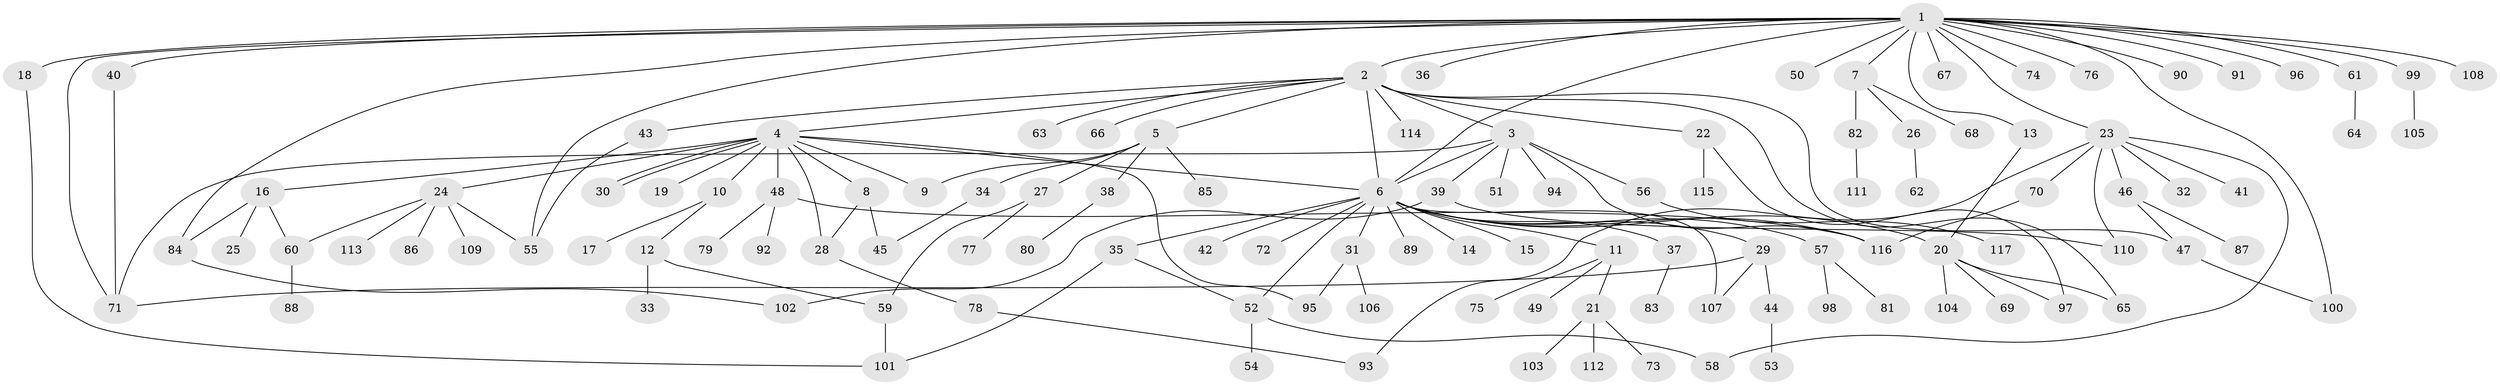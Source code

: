 // Generated by graph-tools (version 1.1) at 2025/26/03/09/25 03:26:05]
// undirected, 117 vertices, 148 edges
graph export_dot {
graph [start="1"]
  node [color=gray90,style=filled];
  1;
  2;
  3;
  4;
  5;
  6;
  7;
  8;
  9;
  10;
  11;
  12;
  13;
  14;
  15;
  16;
  17;
  18;
  19;
  20;
  21;
  22;
  23;
  24;
  25;
  26;
  27;
  28;
  29;
  30;
  31;
  32;
  33;
  34;
  35;
  36;
  37;
  38;
  39;
  40;
  41;
  42;
  43;
  44;
  45;
  46;
  47;
  48;
  49;
  50;
  51;
  52;
  53;
  54;
  55;
  56;
  57;
  58;
  59;
  60;
  61;
  62;
  63;
  64;
  65;
  66;
  67;
  68;
  69;
  70;
  71;
  72;
  73;
  74;
  75;
  76;
  77;
  78;
  79;
  80;
  81;
  82;
  83;
  84;
  85;
  86;
  87;
  88;
  89;
  90;
  91;
  92;
  93;
  94;
  95;
  96;
  97;
  98;
  99;
  100;
  101;
  102;
  103;
  104;
  105;
  106;
  107;
  108;
  109;
  110;
  111;
  112;
  113;
  114;
  115;
  116;
  117;
  1 -- 2;
  1 -- 6;
  1 -- 7;
  1 -- 13;
  1 -- 18;
  1 -- 23;
  1 -- 36;
  1 -- 40;
  1 -- 50;
  1 -- 55;
  1 -- 61;
  1 -- 67;
  1 -- 71;
  1 -- 74;
  1 -- 76;
  1 -- 84;
  1 -- 90;
  1 -- 91;
  1 -- 96;
  1 -- 99;
  1 -- 100;
  1 -- 108;
  2 -- 3;
  2 -- 4;
  2 -- 5;
  2 -- 6;
  2 -- 22;
  2 -- 43;
  2 -- 47;
  2 -- 63;
  2 -- 65;
  2 -- 66;
  2 -- 114;
  3 -- 6;
  3 -- 39;
  3 -- 51;
  3 -- 56;
  3 -- 71;
  3 -- 94;
  3 -- 116;
  4 -- 6;
  4 -- 8;
  4 -- 9;
  4 -- 10;
  4 -- 16;
  4 -- 19;
  4 -- 24;
  4 -- 28;
  4 -- 30;
  4 -- 30;
  4 -- 48;
  4 -- 95;
  5 -- 9;
  5 -- 27;
  5 -- 34;
  5 -- 38;
  5 -- 85;
  6 -- 11;
  6 -- 14;
  6 -- 15;
  6 -- 20;
  6 -- 29;
  6 -- 31;
  6 -- 35;
  6 -- 37;
  6 -- 42;
  6 -- 52;
  6 -- 57;
  6 -- 72;
  6 -- 89;
  6 -- 107;
  6 -- 116;
  7 -- 26;
  7 -- 68;
  7 -- 82;
  8 -- 28;
  8 -- 45;
  10 -- 12;
  10 -- 17;
  11 -- 21;
  11 -- 49;
  11 -- 75;
  12 -- 33;
  12 -- 59;
  13 -- 20;
  16 -- 25;
  16 -- 60;
  16 -- 84;
  18 -- 101;
  20 -- 65;
  20 -- 69;
  20 -- 97;
  20 -- 104;
  21 -- 73;
  21 -- 103;
  21 -- 112;
  22 -- 97;
  22 -- 115;
  23 -- 32;
  23 -- 41;
  23 -- 46;
  23 -- 58;
  23 -- 70;
  23 -- 93;
  23 -- 110;
  24 -- 55;
  24 -- 60;
  24 -- 86;
  24 -- 109;
  24 -- 113;
  26 -- 62;
  27 -- 59;
  27 -- 77;
  28 -- 78;
  29 -- 44;
  29 -- 71;
  29 -- 107;
  31 -- 95;
  31 -- 106;
  34 -- 45;
  35 -- 52;
  35 -- 101;
  37 -- 83;
  38 -- 80;
  39 -- 102;
  39 -- 110;
  40 -- 71;
  43 -- 55;
  44 -- 53;
  46 -- 47;
  46 -- 87;
  47 -- 100;
  48 -- 79;
  48 -- 92;
  48 -- 116;
  52 -- 54;
  52 -- 58;
  56 -- 117;
  57 -- 81;
  57 -- 98;
  59 -- 101;
  60 -- 88;
  61 -- 64;
  70 -- 116;
  78 -- 93;
  82 -- 111;
  84 -- 102;
  99 -- 105;
}
